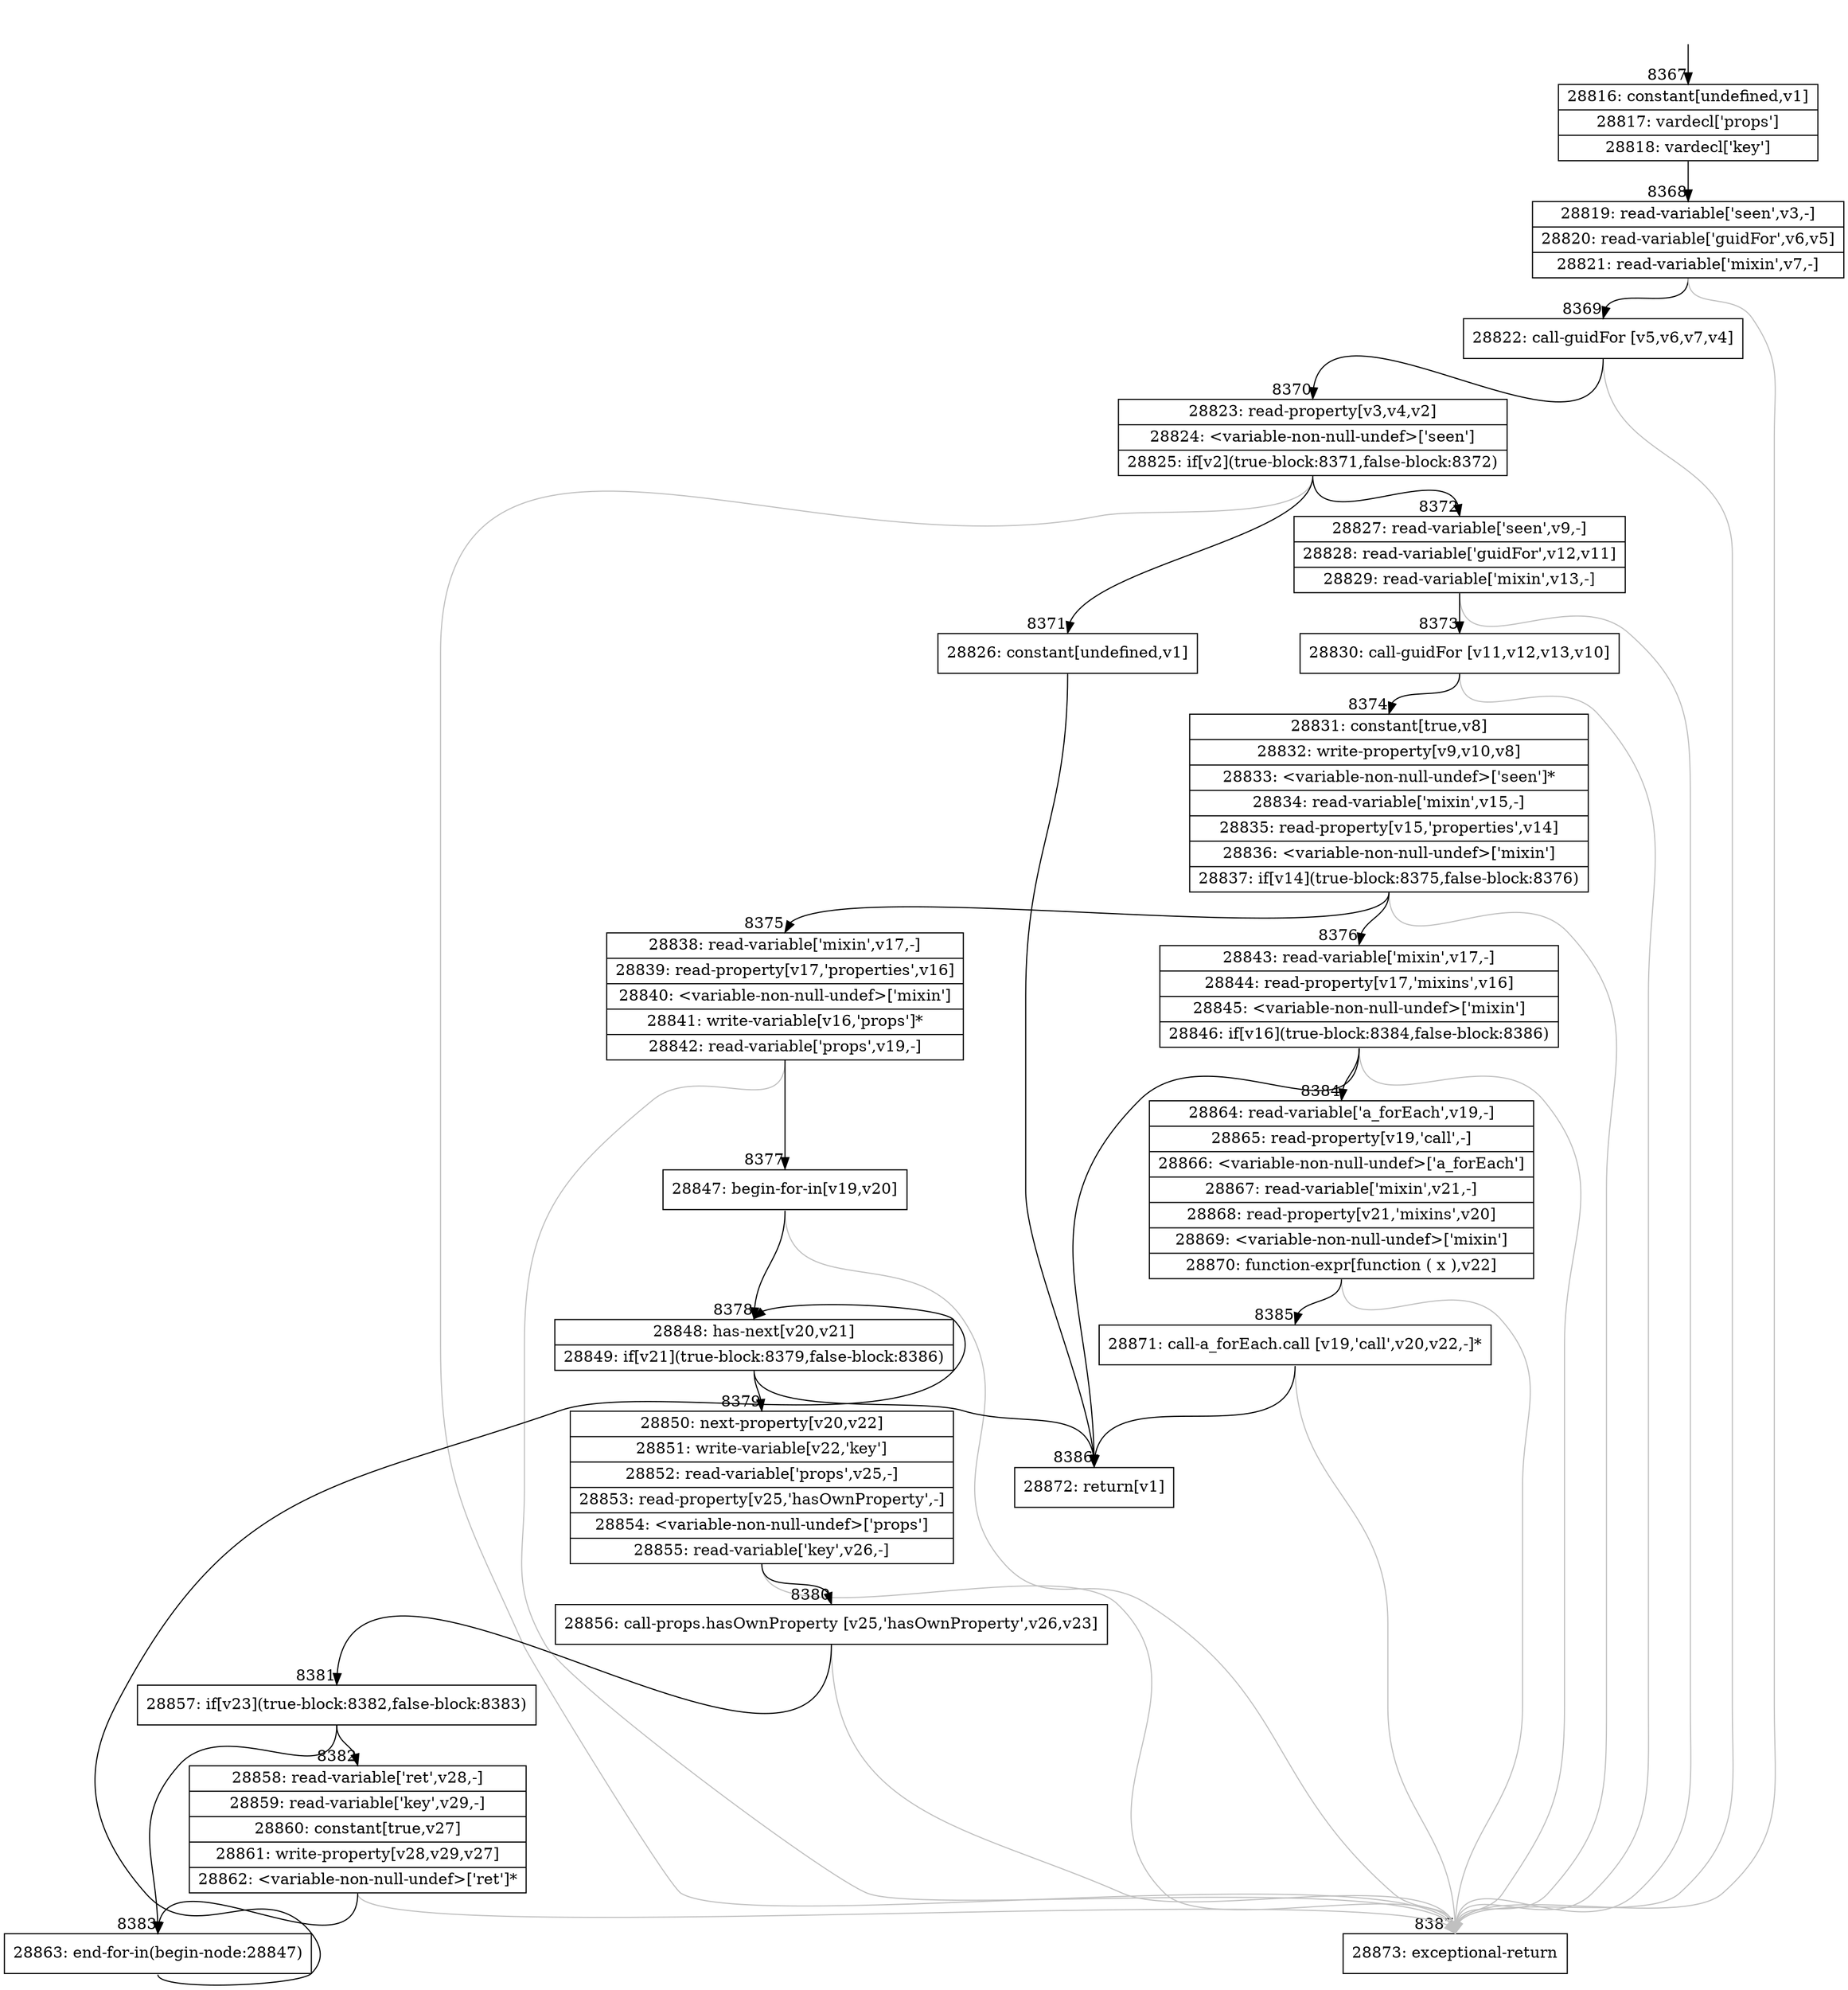 digraph {
rankdir="TD"
BB_entry698[shape=none,label=""];
BB_entry698 -> BB8367 [tailport=s, headport=n, headlabel="    8367"]
BB8367 [shape=record label="{28816: constant[undefined,v1]|28817: vardecl['props']|28818: vardecl['key']}" ] 
BB8367 -> BB8368 [tailport=s, headport=n, headlabel="      8368"]
BB8368 [shape=record label="{28819: read-variable['seen',v3,-]|28820: read-variable['guidFor',v6,v5]|28821: read-variable['mixin',v7,-]}" ] 
BB8368 -> BB8369 [tailport=s, headport=n, headlabel="      8369"]
BB8368 -> BB8387 [tailport=s, headport=n, color=gray, headlabel="      8387"]
BB8369 [shape=record label="{28822: call-guidFor [v5,v6,v7,v4]}" ] 
BB8369 -> BB8370 [tailport=s, headport=n, headlabel="      8370"]
BB8369 -> BB8387 [tailport=s, headport=n, color=gray]
BB8370 [shape=record label="{28823: read-property[v3,v4,v2]|28824: \<variable-non-null-undef\>['seen']|28825: if[v2](true-block:8371,false-block:8372)}" ] 
BB8370 -> BB8371 [tailport=s, headport=n, headlabel="      8371"]
BB8370 -> BB8372 [tailport=s, headport=n, headlabel="      8372"]
BB8370 -> BB8387 [tailport=s, headport=n, color=gray]
BB8371 [shape=record label="{28826: constant[undefined,v1]}" ] 
BB8371 -> BB8386 [tailport=s, headport=n, headlabel="      8386"]
BB8372 [shape=record label="{28827: read-variable['seen',v9,-]|28828: read-variable['guidFor',v12,v11]|28829: read-variable['mixin',v13,-]}" ] 
BB8372 -> BB8373 [tailport=s, headport=n, headlabel="      8373"]
BB8372 -> BB8387 [tailport=s, headport=n, color=gray]
BB8373 [shape=record label="{28830: call-guidFor [v11,v12,v13,v10]}" ] 
BB8373 -> BB8374 [tailport=s, headport=n, headlabel="      8374"]
BB8373 -> BB8387 [tailport=s, headport=n, color=gray]
BB8374 [shape=record label="{28831: constant[true,v8]|28832: write-property[v9,v10,v8]|28833: \<variable-non-null-undef\>['seen']*|28834: read-variable['mixin',v15,-]|28835: read-property[v15,'properties',v14]|28836: \<variable-non-null-undef\>['mixin']|28837: if[v14](true-block:8375,false-block:8376)}" ] 
BB8374 -> BB8375 [tailport=s, headport=n, headlabel="      8375"]
BB8374 -> BB8376 [tailport=s, headport=n, headlabel="      8376"]
BB8374 -> BB8387 [tailport=s, headport=n, color=gray]
BB8375 [shape=record label="{28838: read-variable['mixin',v17,-]|28839: read-property[v17,'properties',v16]|28840: \<variable-non-null-undef\>['mixin']|28841: write-variable[v16,'props']*|28842: read-variable['props',v19,-]}" ] 
BB8375 -> BB8377 [tailport=s, headport=n, headlabel="      8377"]
BB8375 -> BB8387 [tailport=s, headport=n, color=gray]
BB8376 [shape=record label="{28843: read-variable['mixin',v17,-]|28844: read-property[v17,'mixins',v16]|28845: \<variable-non-null-undef\>['mixin']|28846: if[v16](true-block:8384,false-block:8386)}" ] 
BB8376 -> BB8384 [tailport=s, headport=n, headlabel="      8384"]
BB8376 -> BB8386 [tailport=s, headport=n]
BB8376 -> BB8387 [tailport=s, headport=n, color=gray]
BB8377 [shape=record label="{28847: begin-for-in[v19,v20]}" ] 
BB8377 -> BB8378 [tailport=s, headport=n, headlabel="      8378"]
BB8377 -> BB8387 [tailport=s, headport=n, color=gray]
BB8378 [shape=record label="{28848: has-next[v20,v21]|28849: if[v21](true-block:8379,false-block:8386)}" ] 
BB8378 -> BB8379 [tailport=s, headport=n, headlabel="      8379"]
BB8378 -> BB8386 [tailport=s, headport=n]
BB8379 [shape=record label="{28850: next-property[v20,v22]|28851: write-variable[v22,'key']|28852: read-variable['props',v25,-]|28853: read-property[v25,'hasOwnProperty',-]|28854: \<variable-non-null-undef\>['props']|28855: read-variable['key',v26,-]}" ] 
BB8379 -> BB8380 [tailport=s, headport=n, headlabel="      8380"]
BB8379 -> BB8387 [tailport=s, headport=n, color=gray]
BB8380 [shape=record label="{28856: call-props.hasOwnProperty [v25,'hasOwnProperty',v26,v23]}" ] 
BB8380 -> BB8381 [tailport=s, headport=n, headlabel="      8381"]
BB8380 -> BB8387 [tailport=s, headport=n, color=gray]
BB8381 [shape=record label="{28857: if[v23](true-block:8382,false-block:8383)}" ] 
BB8381 -> BB8382 [tailport=s, headport=n, headlabel="      8382"]
BB8381 -> BB8383 [tailport=s, headport=n, headlabel="      8383"]
BB8382 [shape=record label="{28858: read-variable['ret',v28,-]|28859: read-variable['key',v29,-]|28860: constant[true,v27]|28861: write-property[v28,v29,v27]|28862: \<variable-non-null-undef\>['ret']*}" ] 
BB8382 -> BB8383 [tailport=s, headport=n]
BB8382 -> BB8387 [tailport=s, headport=n, color=gray]
BB8383 [shape=record label="{28863: end-for-in(begin-node:28847)}" ] 
BB8383 -> BB8378 [tailport=s, headport=n]
BB8384 [shape=record label="{28864: read-variable['a_forEach',v19,-]|28865: read-property[v19,'call',-]|28866: \<variable-non-null-undef\>['a_forEach']|28867: read-variable['mixin',v21,-]|28868: read-property[v21,'mixins',v20]|28869: \<variable-non-null-undef\>['mixin']|28870: function-expr[function ( x ),v22]}" ] 
BB8384 -> BB8385 [tailport=s, headport=n, headlabel="      8385"]
BB8384 -> BB8387 [tailport=s, headport=n, color=gray]
BB8385 [shape=record label="{28871: call-a_forEach.call [v19,'call',v20,v22,-]*}" ] 
BB8385 -> BB8386 [tailport=s, headport=n]
BB8385 -> BB8387 [tailport=s, headport=n, color=gray]
BB8386 [shape=record label="{28872: return[v1]}" ] 
BB8387 [shape=record label="{28873: exceptional-return}" ] 
//#$~ 15099
}
